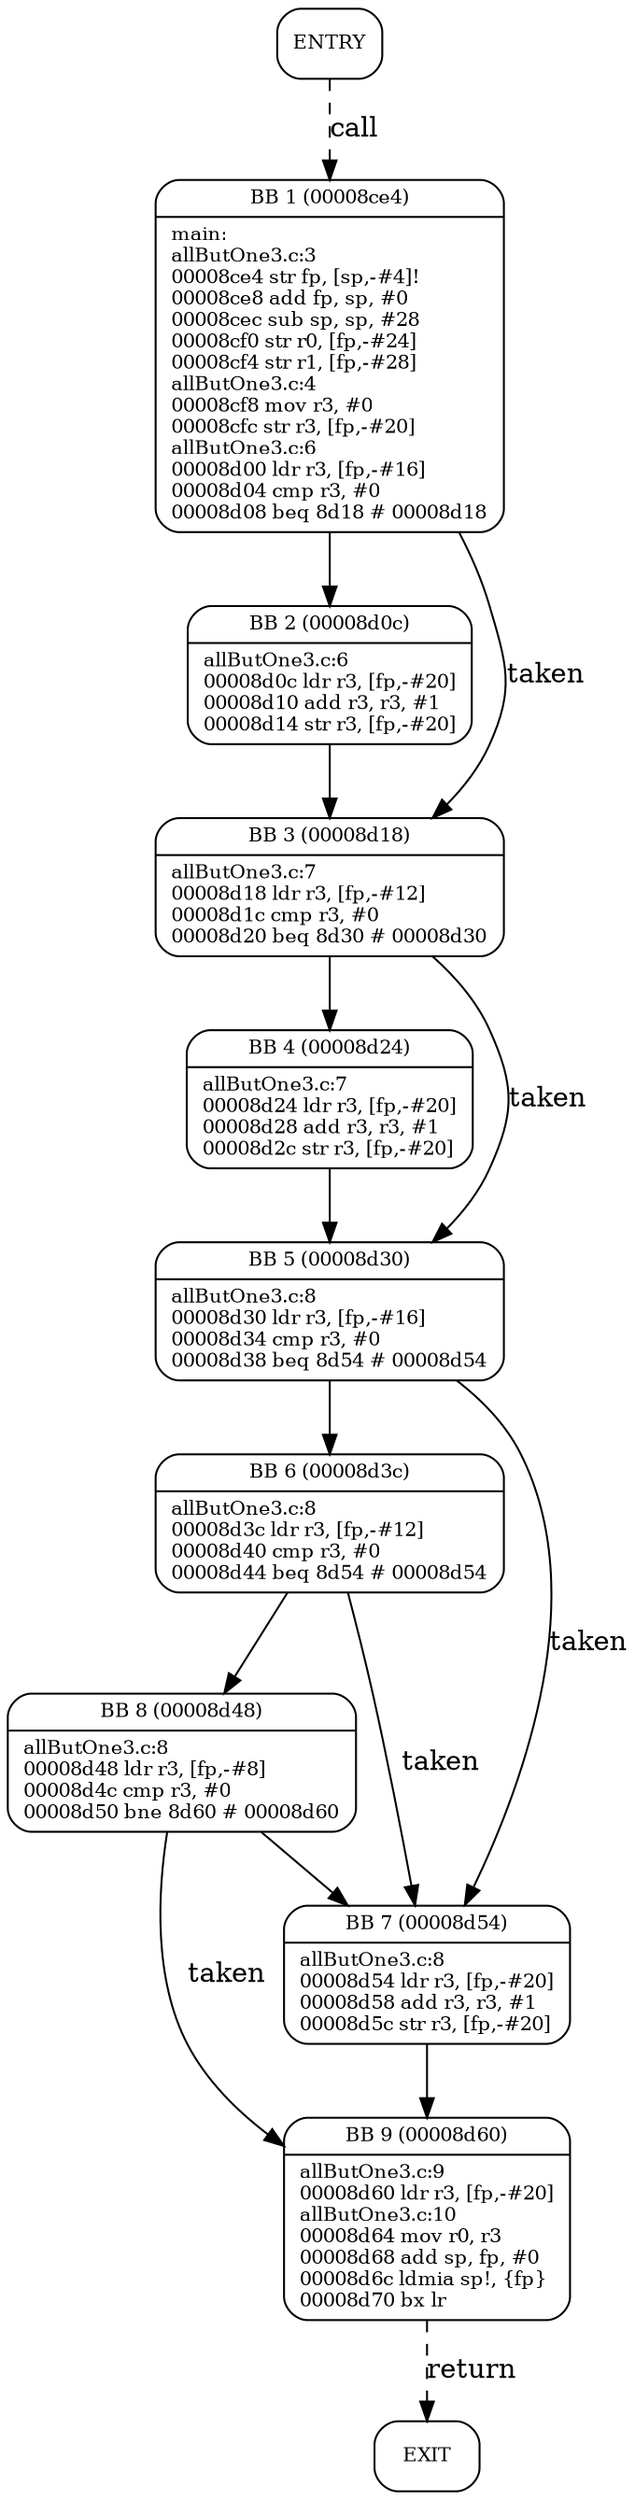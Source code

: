 digraph main{
node [shape=Mrecord, labeljust=l, fontsize=10];
	"0" [label="ENTRY"]
	"0" -> "1" [label="call", style=dashed, weight=2];
	"1" [label="{BB 1 (00008ce4) | main:\lallButOne3.c:3\l00008ce4    str fp, [sp,-#4]!\l00008ce8    add fp, sp, #0\l00008cec    sub sp, sp, #28\l00008cf0    str r0, [fp,-#24]\l00008cf4    str r1, [fp,-#28]\lallButOne3.c:4\l00008cf8    mov r3, #0\l00008cfc    str r3, [fp,-#20]\lallButOne3.c:6\l00008d00    ldr r3, [fp,-#16]\l00008d04    cmp r3, #0\l00008d08    beq 8d18    # 00008d18\l }"]
	"1" -> "2" [weight=4];
	"1" -> "3" [label="taken", weight=3];
	"2" [label="{BB 2 (00008d0c) | allButOne3.c:6\l00008d0c    ldr r3, [fp,-#20]\l00008d10    add r3, r3, #1\l00008d14    str r3, [fp,-#20]\l }"]
	"2" -> "3" [weight=4];
	"3" [label="{BB 3 (00008d18) | allButOne3.c:7\l00008d18    ldr r3, [fp,-#12]\l00008d1c    cmp r3, #0\l00008d20    beq 8d30    # 00008d30\l }"]
	"3" -> "4" [weight=4];
	"3" -> "5" [label="taken", weight=3];
	"4" [label="{BB 4 (00008d24) | allButOne3.c:7\l00008d24    ldr r3, [fp,-#20]\l00008d28    add r3, r3, #1\l00008d2c    str r3, [fp,-#20]\l }"]
	"4" -> "5" [weight=4];
	"5" [label="{BB 5 (00008d30) | allButOne3.c:8\l00008d30    ldr r3, [fp,-#16]\l00008d34    cmp r3, #0\l00008d38    beq 8d54    # 00008d54\l }"]
	"5" -> "6" [weight=4];
	"5" -> "7" [label="taken", weight=3];
	"6" [label="{BB 6 (00008d3c) | allButOne3.c:8\l00008d3c    ldr r3, [fp,-#12]\l00008d40    cmp r3, #0\l00008d44    beq 8d54    # 00008d54\l }"]
	"6" -> "8" [weight=4];
	"6" -> "7" [label="taken", weight=3];
	"7" [label="{BB 7 (00008d54) | allButOne3.c:8\l00008d54    ldr r3, [fp,-#20]\l00008d58    add r3, r3, #1\l00008d5c    str r3, [fp,-#20]\l }"]
	"7" -> "9" [weight=4];
	"8" [label="{BB 8 (00008d48) | allButOne3.c:8\l00008d48    ldr r3, [fp,-#8]\l00008d4c    cmp r3, #0\l00008d50    bne 8d60    # 00008d60\l }"]
	"8" -> "7" [weight=4];
	"8" -> "9" [label="taken", weight=3];
	"9" [label="{BB 9 (00008d60) | allButOne3.c:9\l00008d60    ldr r3, [fp,-#20]\lallButOne3.c:10\l00008d64    mov r0, r3\l00008d68    add sp, fp, #0\l00008d6c    ldmia sp!, \{fp\}\l00008d70    bx lr\l }"]
	"9" -> "10" [label="return", style=dashed, weight=2];
	"10" [label="EXIT"]
}
